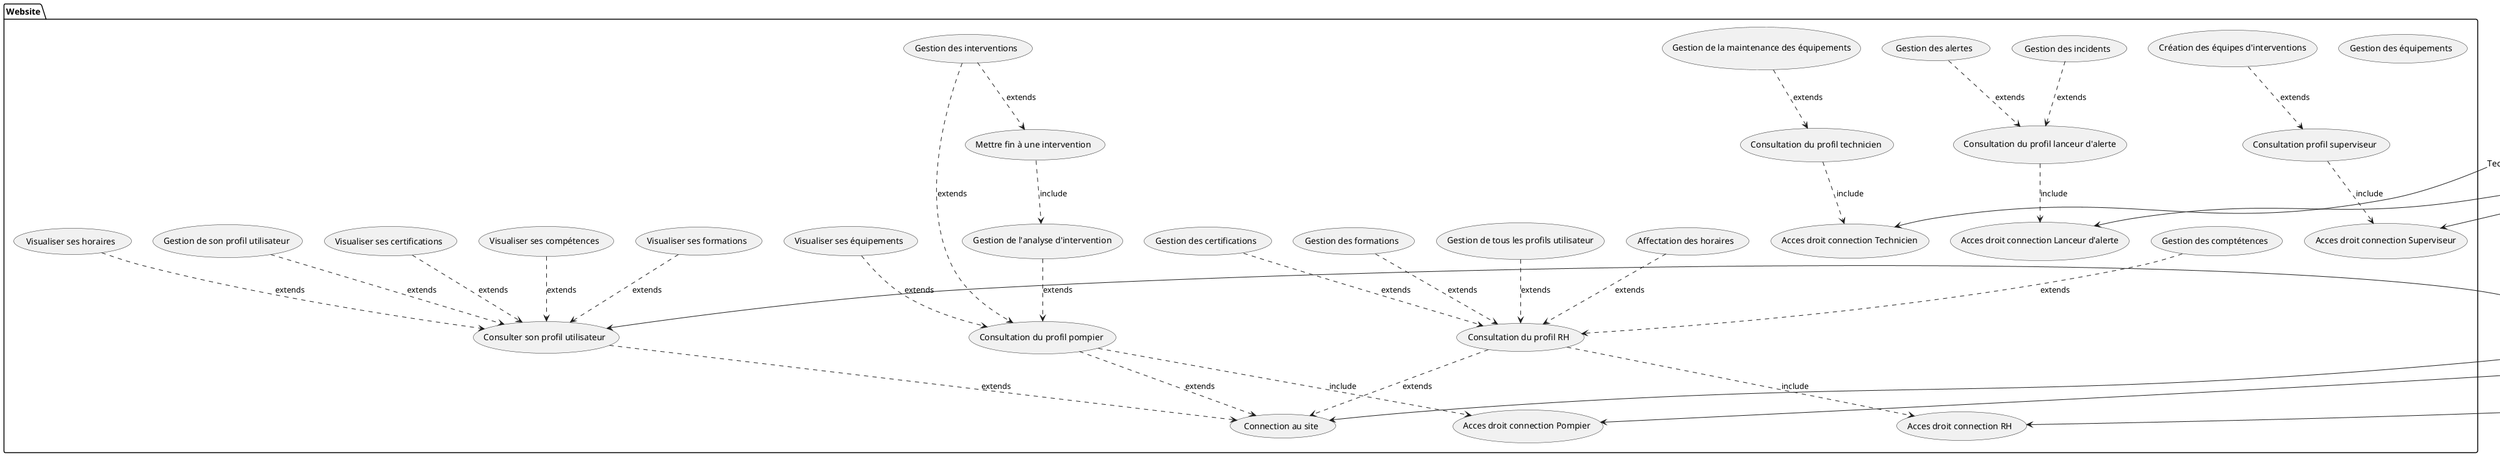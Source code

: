 @startuml

    :User: as User
    :Administrateur informatique: as Admin
    :Collaborateurs ressources humaines: as RH
    :Technicien équipement: as Tech
    :Lanceur d'alerte: as Alert
    :Pompier: as Fire
    :Superviseur: as Super

    Admin --|> User
    Admin --|> RH
    Admin --|> Tech
    Admin --|> Alert
    Admin --|> Fire
    Admin --|> Super

    Super --|> Fire

    RH --|> User
    Tech --|> User
    Alert --|> User
    Fire --|> User
    Super --|> User

package Website {
    usecase "Connection au site" as UC0

    usecase "Consulter son profil utilisateur" as UC1
    usecase "Visualiser ses compétences" as UC11
    usecase "Visualiser ses formations" as UC12
    usecase "Visualiser ses certifications" as UC13
    usecase "Visualiser ses horaires" as UC14
    usecase "Gestion de son profil utilisateur" as UC15

    usecase "Consultation du profil RH" as UC2
    usecase "Acces droit connection RH" as UC2A
    usecase "Gestion de tous les profils utilisateur" as UC22
    usecase "Gestion des comptétences" as UC23
    usecase "Gestion des formations" as UC24
    usecase "Gestion des certifications" as UC25
    usecase "Affectation des horaires" as UC26
    usecase "Gestion des équipements" as UC27

    usecase "Consultation du profil pompier" as UC3
    usecase "Acces droit connection Pompier" as UC3A
    usecase "Visualiser ses équipements" as UC31
    usecase "Gestion des interventions" as UC32
    usecase "Mettre fin à une intervention" as UC33
    usecase "Gestion de l'analyse d'intervention" as UC34

    usecase "Consultation du profil technicien" as UC4
    usecase "Acces droit connection Technicien" as UC4A
    usecase "Gestion de la maintenance des équipements" as UC41

    usecase "Consultation du profil lanceur d'alerte" as UC5
    usecase "Acces droit connection Lanceur d'alerte" as UC5A
    usecase "Gestion des alertes" as UC51
    usecase "Gestion des incidents" as UC52

    usecase "Consultation profil superviseur" as UC6
    usecase "Acces droit connection Superviseur" as UC6A
    usecase "Création des équipes d'interventions" as UC61
}

    User --> UC0
    UC1 ..> UC0 : extends
    UC2 ..> UC0 : extends
    UC3 ..> UC0 : extends

    User -left-> UC1
    UC11 ..> UC1 : extends
    UC12 ..> UC1 : extends
    UC13 ..> UC1 : extends
    UC14 ..> UC1 : extends
    UC15 ..> UC1 : extends

    RH --> UC2A
    UC2 ..> UC2A : include
    UC22 ..> UC2 : extends
    UC23 ..> UC2 : extends
    UC24 ..> UC2 : extends
    UC25 ..> UC2 : extends
    UC26 ..> UC2 : extends

    Fire --> UC3A
    UC3 ..> UC3A : include
    UC31 ..> UC3 : extends
    UC32 ..> UC3 : extends
    UC34 ..> UC3 : extends
    UC32 ..> UC33 : extends
    UC33 ..> UC34 : include

    Tech --> UC4A
    UC4 ..> UC4A : include
    UC41 ..> UC4 : extends

    Alert --> UC5A
    UC5 ..> UC5A : include
    UC51 ..> UC5 : extends
    UC52 ..> UC5 : extends

    Super --> UC6A
    UC6 ..> UC6A : include
    UC61 ..> UC6 : extends
@enduml
